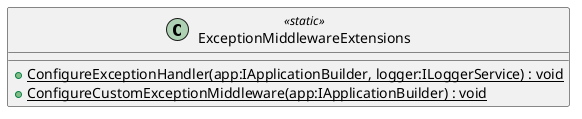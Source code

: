 @startuml
class ExceptionMiddlewareExtensions <<static>> {
    + {static} ConfigureExceptionHandler(app:IApplicationBuilder, logger:ILoggerService) : void
    + {static} ConfigureCustomExceptionMiddleware(app:IApplicationBuilder) : void
}
@enduml
